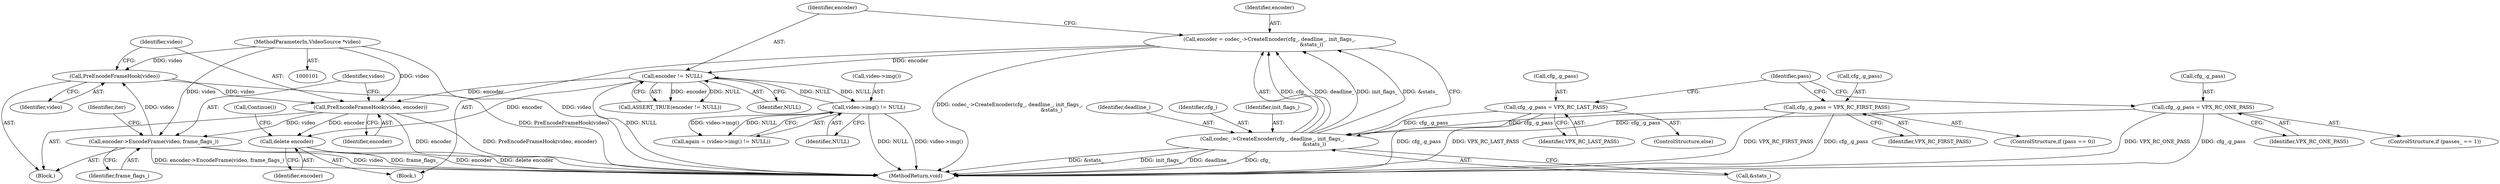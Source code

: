digraph "0_Android_5a9753fca56f0eeb9f61e342b2fccffc364f9426_65@pointer" {
"1000189" [label="(Call,PreEncodeFrameHook(video))"];
"1000194" [label="(Call,encoder->EncodeFrame(video, frame_flags_))"];
"1000191" [label="(Call,PreEncodeFrameHook(video, encoder))"];
"1000189" [label="(Call,PreEncodeFrameHook(video))"];
"1000102" [label="(MethodParameterIn,VideoSource *video)"];
"1000166" [label="(Call,encoder != NULL)"];
"1000157" [label="(Call,encoder = codec_->CreateEncoder(cfg_, deadline_, init_flags_,\n                                                    &stats_))"];
"1000159" [label="(Call,codec_->CreateEncoder(cfg_, deadline_, init_flags_,\n                                                    &stats_))"];
"1000150" [label="(Call,cfg_.g_pass = VPX_RC_LAST_PASS)"];
"1000134" [label="(Call,cfg_.g_pass = VPX_RC_ONE_PASS)"];
"1000144" [label="(Call,cfg_.g_pass = VPX_RC_FIRST_PASS)"];
"1000186" [label="(Call,video->img() != NULL)"];
"1000338" [label="(Call,delete encoder)"];
"1000166" [label="(Call,encoder != NULL)"];
"1000188" [label="(Identifier,NULL)"];
"1000126" [label="(Block,)"];
"1000196" [label="(Identifier,frame_flags_)"];
"1000151" [label="(Call,cfg_.g_pass)"];
"1000186" [label="(Call,video->img() != NULL)"];
"1000191" [label="(Call,PreEncodeFrameHook(video, encoder))"];
"1000130" [label="(ControlStructure,if (passes_ == 1))"];
"1000194" [label="(Call,encoder->EncodeFrame(video, frame_flags_))"];
"1000167" [label="(Identifier,encoder)"];
"1000157" [label="(Call,encoder = codec_->CreateEncoder(cfg_, deadline_, init_flags_,\n                                                    &stats_))"];
"1000140" [label="(ControlStructure,if (pass == 0))"];
"1000165" [label="(Call,ASSERT_TRUE(encoder != NULL))"];
"1000189" [label="(Call,PreEncodeFrameHook(video))"];
"1000190" [label="(Identifier,video)"];
"1000161" [label="(Identifier,deadline_)"];
"1000156" [label="(Identifier,pass)"];
"1000184" [label="(Call,again = (video->img() != NULL))"];
"1000138" [label="(Identifier,VPX_RC_ONE_PASS)"];
"1000160" [label="(Identifier,cfg_)"];
"1000135" [label="(Call,cfg_.g_pass)"];
"1000148" [label="(Identifier,VPX_RC_FIRST_PASS)"];
"1000183" [label="(Block,)"];
"1000159" [label="(Call,codec_->CreateEncoder(cfg_, deadline_, init_flags_,\n                                                    &stats_))"];
"1000344" [label="(MethodReturn,void)"];
"1000162" [label="(Identifier,init_flags_)"];
"1000187" [label="(Call,video->img())"];
"1000168" [label="(Identifier,NULL)"];
"1000163" [label="(Call,&stats_)"];
"1000102" [label="(MethodParameterIn,VideoSource *video)"];
"1000149" [label="(ControlStructure,else)"];
"1000338" [label="(Call,delete encoder)"];
"1000195" [label="(Identifier,video)"];
"1000154" [label="(Identifier,VPX_RC_LAST_PASS)"];
"1000134" [label="(Call,cfg_.g_pass = VPX_RC_ONE_PASS)"];
"1000192" [label="(Identifier,video)"];
"1000145" [label="(Call,cfg_.g_pass)"];
"1000150" [label="(Call,cfg_.g_pass = VPX_RC_LAST_PASS)"];
"1000339" [label="(Identifier,encoder)"];
"1000158" [label="(Identifier,encoder)"];
"1000199" [label="(Identifier,iter)"];
"1000193" [label="(Identifier,encoder)"];
"1000342" [label="(Call,Continue())"];
"1000144" [label="(Call,cfg_.g_pass = VPX_RC_FIRST_PASS)"];
"1000189" -> "1000183"  [label="AST: "];
"1000189" -> "1000190"  [label="CFG: "];
"1000190" -> "1000189"  [label="AST: "];
"1000192" -> "1000189"  [label="CFG: "];
"1000189" -> "1000344"  [label="DDG: PreEncodeFrameHook(video)"];
"1000194" -> "1000189"  [label="DDG: video"];
"1000102" -> "1000189"  [label="DDG: video"];
"1000189" -> "1000191"  [label="DDG: video"];
"1000194" -> "1000183"  [label="AST: "];
"1000194" -> "1000196"  [label="CFG: "];
"1000195" -> "1000194"  [label="AST: "];
"1000196" -> "1000194"  [label="AST: "];
"1000199" -> "1000194"  [label="CFG: "];
"1000194" -> "1000344"  [label="DDG: encoder->EncodeFrame(video, frame_flags_)"];
"1000194" -> "1000344"  [label="DDG: video"];
"1000194" -> "1000344"  [label="DDG: frame_flags_"];
"1000191" -> "1000194"  [label="DDG: video"];
"1000102" -> "1000194"  [label="DDG: video"];
"1000191" -> "1000183"  [label="AST: "];
"1000191" -> "1000193"  [label="CFG: "];
"1000192" -> "1000191"  [label="AST: "];
"1000193" -> "1000191"  [label="AST: "];
"1000195" -> "1000191"  [label="CFG: "];
"1000191" -> "1000344"  [label="DDG: PreEncodeFrameHook(video, encoder)"];
"1000191" -> "1000344"  [label="DDG: encoder"];
"1000102" -> "1000191"  [label="DDG: video"];
"1000166" -> "1000191"  [label="DDG: encoder"];
"1000191" -> "1000338"  [label="DDG: encoder"];
"1000102" -> "1000101"  [label="AST: "];
"1000102" -> "1000344"  [label="DDG: video"];
"1000166" -> "1000165"  [label="AST: "];
"1000166" -> "1000168"  [label="CFG: "];
"1000167" -> "1000166"  [label="AST: "];
"1000168" -> "1000166"  [label="AST: "];
"1000165" -> "1000166"  [label="CFG: "];
"1000166" -> "1000344"  [label="DDG: NULL"];
"1000166" -> "1000165"  [label="DDG: encoder"];
"1000166" -> "1000165"  [label="DDG: NULL"];
"1000157" -> "1000166"  [label="DDG: encoder"];
"1000186" -> "1000166"  [label="DDG: NULL"];
"1000166" -> "1000186"  [label="DDG: NULL"];
"1000166" -> "1000338"  [label="DDG: encoder"];
"1000157" -> "1000126"  [label="AST: "];
"1000157" -> "1000159"  [label="CFG: "];
"1000158" -> "1000157"  [label="AST: "];
"1000159" -> "1000157"  [label="AST: "];
"1000167" -> "1000157"  [label="CFG: "];
"1000157" -> "1000344"  [label="DDG: codec_->CreateEncoder(cfg_, deadline_, init_flags_,\n                                                    &stats_)"];
"1000159" -> "1000157"  [label="DDG: cfg_"];
"1000159" -> "1000157"  [label="DDG: deadline_"];
"1000159" -> "1000157"  [label="DDG: init_flags_"];
"1000159" -> "1000157"  [label="DDG: &stats_"];
"1000159" -> "1000163"  [label="CFG: "];
"1000160" -> "1000159"  [label="AST: "];
"1000161" -> "1000159"  [label="AST: "];
"1000162" -> "1000159"  [label="AST: "];
"1000163" -> "1000159"  [label="AST: "];
"1000159" -> "1000344"  [label="DDG: cfg_"];
"1000159" -> "1000344"  [label="DDG: &stats_"];
"1000159" -> "1000344"  [label="DDG: init_flags_"];
"1000159" -> "1000344"  [label="DDG: deadline_"];
"1000150" -> "1000159"  [label="DDG: cfg_.g_pass"];
"1000134" -> "1000159"  [label="DDG: cfg_.g_pass"];
"1000144" -> "1000159"  [label="DDG: cfg_.g_pass"];
"1000150" -> "1000149"  [label="AST: "];
"1000150" -> "1000154"  [label="CFG: "];
"1000151" -> "1000150"  [label="AST: "];
"1000154" -> "1000150"  [label="AST: "];
"1000156" -> "1000150"  [label="CFG: "];
"1000150" -> "1000344"  [label="DDG: cfg_.g_pass"];
"1000150" -> "1000344"  [label="DDG: VPX_RC_LAST_PASS"];
"1000134" -> "1000130"  [label="AST: "];
"1000134" -> "1000138"  [label="CFG: "];
"1000135" -> "1000134"  [label="AST: "];
"1000138" -> "1000134"  [label="AST: "];
"1000156" -> "1000134"  [label="CFG: "];
"1000134" -> "1000344"  [label="DDG: cfg_.g_pass"];
"1000134" -> "1000344"  [label="DDG: VPX_RC_ONE_PASS"];
"1000144" -> "1000140"  [label="AST: "];
"1000144" -> "1000148"  [label="CFG: "];
"1000145" -> "1000144"  [label="AST: "];
"1000148" -> "1000144"  [label="AST: "];
"1000156" -> "1000144"  [label="CFG: "];
"1000144" -> "1000344"  [label="DDG: VPX_RC_FIRST_PASS"];
"1000144" -> "1000344"  [label="DDG: cfg_.g_pass"];
"1000186" -> "1000184"  [label="AST: "];
"1000186" -> "1000188"  [label="CFG: "];
"1000187" -> "1000186"  [label="AST: "];
"1000188" -> "1000186"  [label="AST: "];
"1000184" -> "1000186"  [label="CFG: "];
"1000186" -> "1000344"  [label="DDG: NULL"];
"1000186" -> "1000344"  [label="DDG: video->img()"];
"1000186" -> "1000184"  [label="DDG: video->img()"];
"1000186" -> "1000184"  [label="DDG: NULL"];
"1000338" -> "1000126"  [label="AST: "];
"1000338" -> "1000339"  [label="CFG: "];
"1000339" -> "1000338"  [label="AST: "];
"1000342" -> "1000338"  [label="CFG: "];
"1000338" -> "1000344"  [label="DDG: encoder"];
"1000338" -> "1000344"  [label="DDG: delete encoder"];
}
